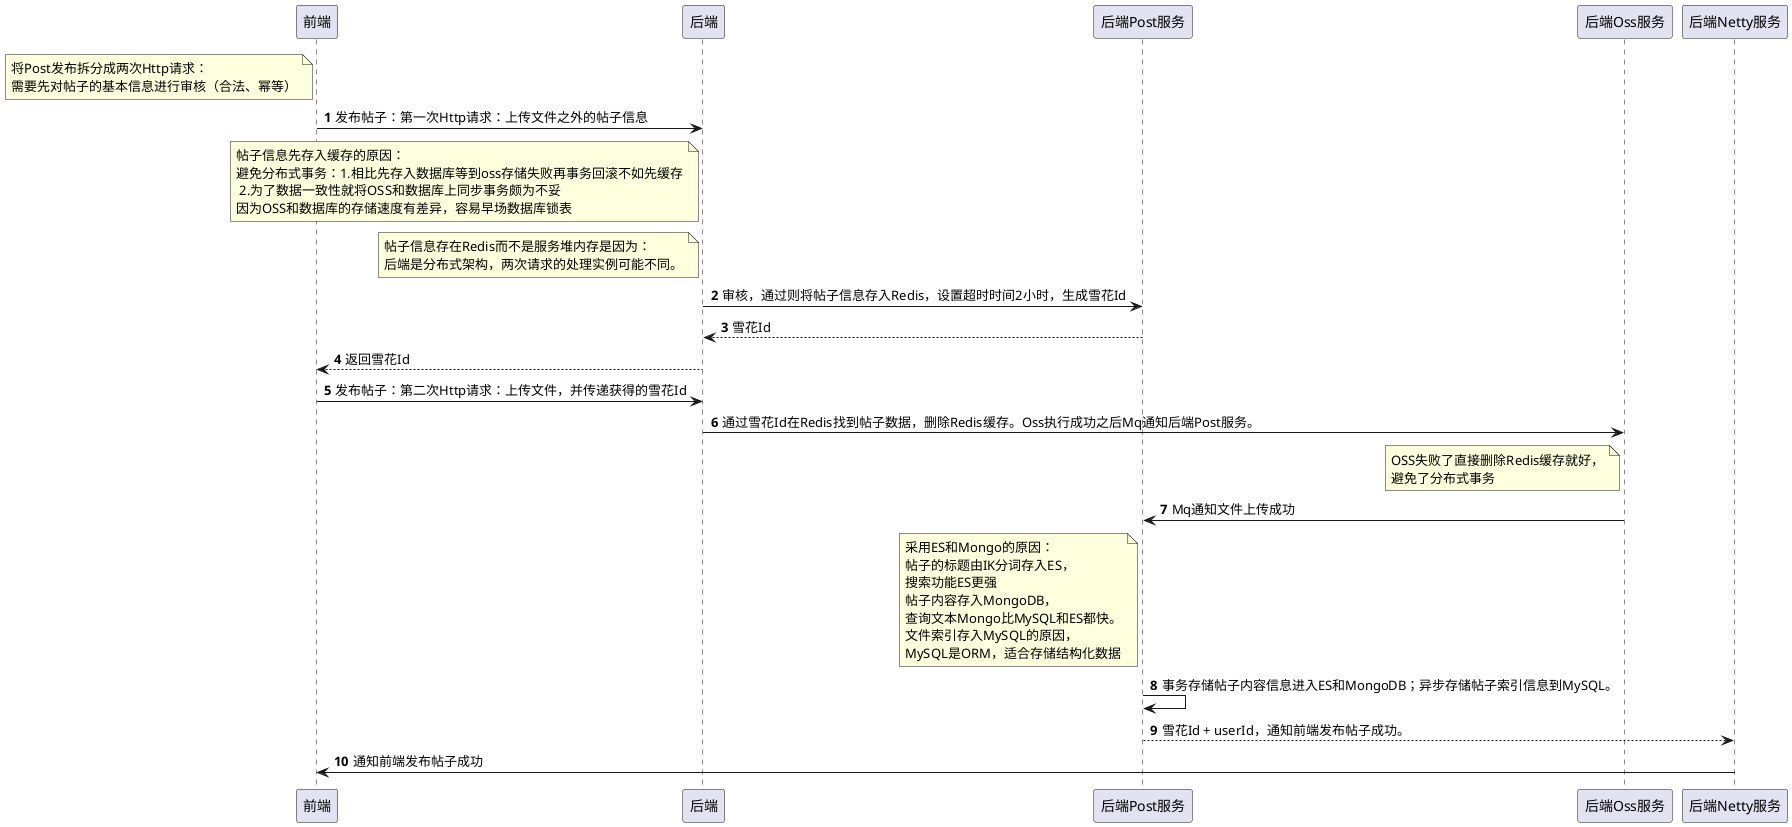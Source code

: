 @startuml
'https://plantuml.com/sequence-diagram

autonumber

note left of 前端: 将Post发布拆分成两次Http请求：\n需要先对帖子的基本信息进行审核（合法、幂等）
前端 -> 后端: 发布帖子：第一次Http请求：上传文件之外的帖子信息
note left of 后端: 帖子信息先存入缓存的原因：\n避免分布式事务：1.相比先存入数据库等到oss存储失败再事务回滚不如先缓存\n 2.为了数据一致性就将OSS和数据库上同步事务颇为不妥\n因为OSS和数据库的存储速度有差异，容易早场数据库锁表
note left of 后端: 帖子信息存在Redis而不是服务堆内存是因为：\n后端是分布式架构，两次请求的处理实例可能不同。
后端 -> 后端Post服务: 审核，通过则将帖子信息存入Redis，设置超时时间2小时，生成雪花Id
后端Post服务 --> 后端: 雪花Id
后端 --> 前端: 返回雪花Id
前端 -> 后端: 发布帖子：第二次Http请求：上传文件，并传递获得的雪花Id
后端 -> 后端Oss服务: 通过雪花Id在Redis找到帖子数据，删除Redis缓存。Oss执行成功之后Mq通知后端Post服务。
note left of 后端Oss服务: OSS失败了直接删除Redis缓存就好，\n避免了分布式事务
后端Oss服务 -> 后端Post服务: Mq通知文件上传成功
note left of 后端Post服务: 采用ES和Mongo的原因：\n帖子的标题由IK分词存入ES，\n搜索功能ES更强\n帖子内容存入MongoDB，\n查询文本Mongo比MySQL和ES都快。\n文件索引存入MySQL的原因，\nMySQL是ORM，适合存储结构化数据
后端Post服务 -> 后端Post服务: 事务存储帖子内容信息进入ES和MongoDB；异步存储帖子索引信息到MySQL。
后端Post服务 --> 后端Netty服务: 雪花Id + userId，通知前端发布帖子成功。
后端Netty服务 -> 前端: 通知前端发布帖子成功

@enduml